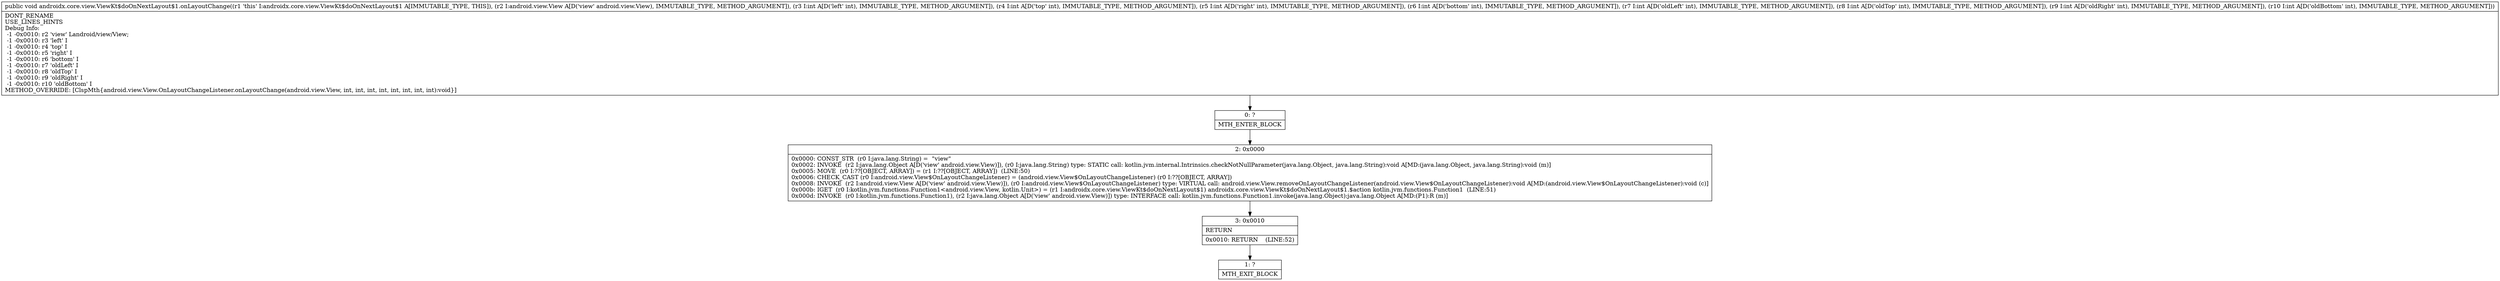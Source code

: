 digraph "CFG forandroidx.core.view.ViewKt$doOnNextLayout$1.onLayoutChange(Landroid\/view\/View;IIIIIIII)V" {
Node_0 [shape=record,label="{0\:\ ?|MTH_ENTER_BLOCK\l}"];
Node_2 [shape=record,label="{2\:\ 0x0000|0x0000: CONST_STR  (r0 I:java.lang.String) =  \"view\" \l0x0002: INVOKE  (r2 I:java.lang.Object A[D('view' android.view.View)]), (r0 I:java.lang.String) type: STATIC call: kotlin.jvm.internal.Intrinsics.checkNotNullParameter(java.lang.Object, java.lang.String):void A[MD:(java.lang.Object, java.lang.String):void (m)]\l0x0005: MOVE  (r0 I:??[OBJECT, ARRAY]) = (r1 I:??[OBJECT, ARRAY])  (LINE:50)\l0x0006: CHECK_CAST (r0 I:android.view.View$OnLayoutChangeListener) = (android.view.View$OnLayoutChangeListener) (r0 I:??[OBJECT, ARRAY]) \l0x0008: INVOKE  (r2 I:android.view.View A[D('view' android.view.View)]), (r0 I:android.view.View$OnLayoutChangeListener) type: VIRTUAL call: android.view.View.removeOnLayoutChangeListener(android.view.View$OnLayoutChangeListener):void A[MD:(android.view.View$OnLayoutChangeListener):void (c)]\l0x000b: IGET  (r0 I:kotlin.jvm.functions.Function1\<android.view.View, kotlin.Unit\>) = (r1 I:androidx.core.view.ViewKt$doOnNextLayout$1) androidx.core.view.ViewKt$doOnNextLayout$1.$action kotlin.jvm.functions.Function1  (LINE:51)\l0x000d: INVOKE  (r0 I:kotlin.jvm.functions.Function1), (r2 I:java.lang.Object A[D('view' android.view.View)]) type: INTERFACE call: kotlin.jvm.functions.Function1.invoke(java.lang.Object):java.lang.Object A[MD:(P1):R (m)]\l}"];
Node_3 [shape=record,label="{3\:\ 0x0010|RETURN\l|0x0010: RETURN    (LINE:52)\l}"];
Node_1 [shape=record,label="{1\:\ ?|MTH_EXIT_BLOCK\l}"];
MethodNode[shape=record,label="{public void androidx.core.view.ViewKt$doOnNextLayout$1.onLayoutChange((r1 'this' I:androidx.core.view.ViewKt$doOnNextLayout$1 A[IMMUTABLE_TYPE, THIS]), (r2 I:android.view.View A[D('view' android.view.View), IMMUTABLE_TYPE, METHOD_ARGUMENT]), (r3 I:int A[D('left' int), IMMUTABLE_TYPE, METHOD_ARGUMENT]), (r4 I:int A[D('top' int), IMMUTABLE_TYPE, METHOD_ARGUMENT]), (r5 I:int A[D('right' int), IMMUTABLE_TYPE, METHOD_ARGUMENT]), (r6 I:int A[D('bottom' int), IMMUTABLE_TYPE, METHOD_ARGUMENT]), (r7 I:int A[D('oldLeft' int), IMMUTABLE_TYPE, METHOD_ARGUMENT]), (r8 I:int A[D('oldTop' int), IMMUTABLE_TYPE, METHOD_ARGUMENT]), (r9 I:int A[D('oldRight' int), IMMUTABLE_TYPE, METHOD_ARGUMENT]), (r10 I:int A[D('oldBottom' int), IMMUTABLE_TYPE, METHOD_ARGUMENT]))  | DONT_RENAME\lUSE_LINES_HINTS\lDebug Info:\l  \-1 \-0x0010: r2 'view' Landroid\/view\/View;\l  \-1 \-0x0010: r3 'left' I\l  \-1 \-0x0010: r4 'top' I\l  \-1 \-0x0010: r5 'right' I\l  \-1 \-0x0010: r6 'bottom' I\l  \-1 \-0x0010: r7 'oldLeft' I\l  \-1 \-0x0010: r8 'oldTop' I\l  \-1 \-0x0010: r9 'oldRight' I\l  \-1 \-0x0010: r10 'oldBottom' I\lMETHOD_OVERRIDE: [ClspMth\{android.view.View.OnLayoutChangeListener.onLayoutChange(android.view.View, int, int, int, int, int, int, int, int):void\}]\l}"];
MethodNode -> Node_0;Node_0 -> Node_2;
Node_2 -> Node_3;
Node_3 -> Node_1;
}

